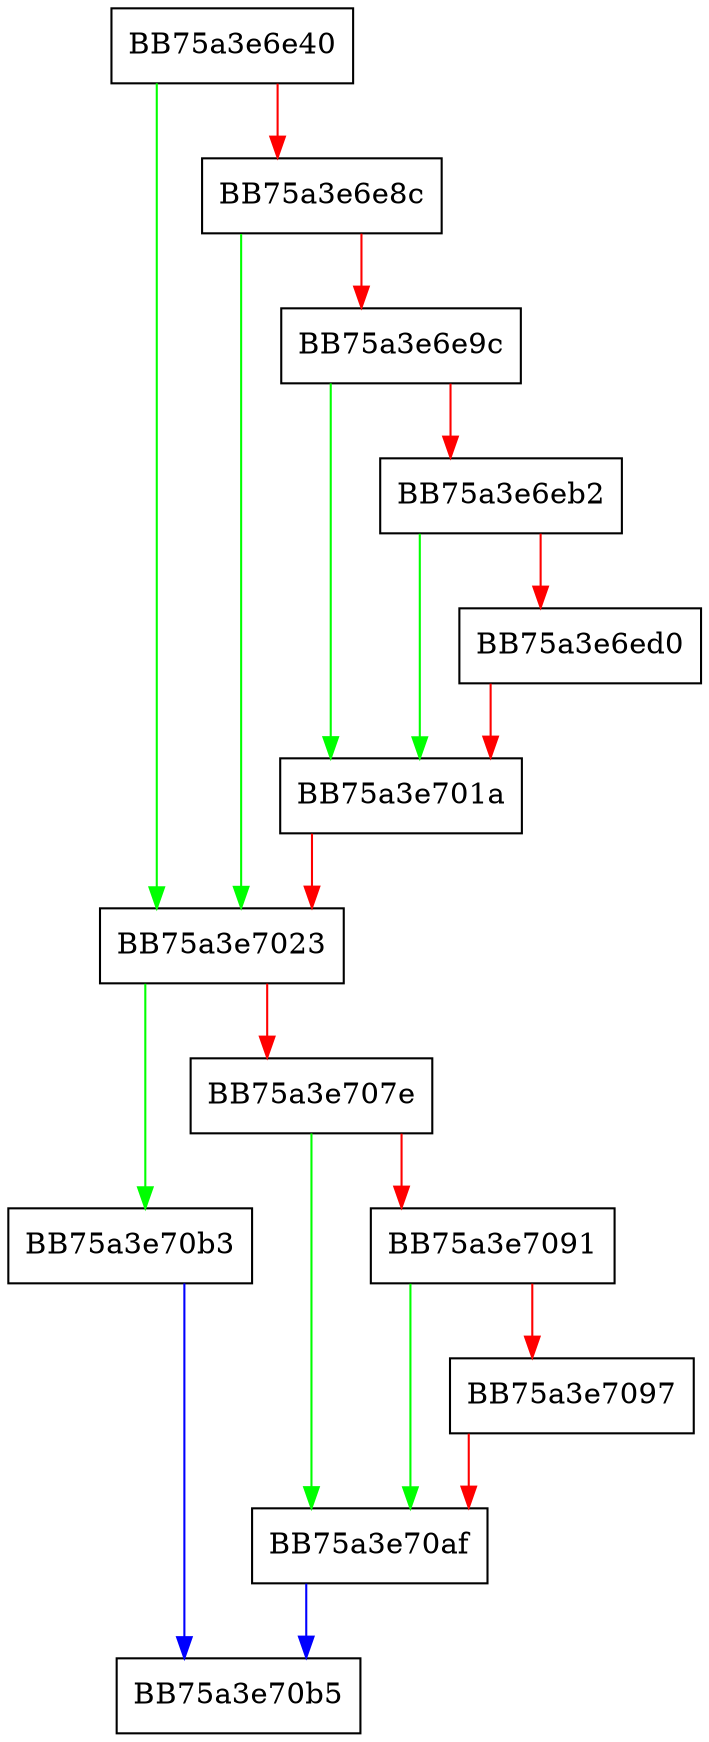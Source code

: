 digraph SynchronousUpdate {
  node [shape="box"];
  graph [splines=ortho];
  BB75a3e6e40 -> BB75a3e7023 [color="green"];
  BB75a3e6e40 -> BB75a3e6e8c [color="red"];
  BB75a3e6e8c -> BB75a3e7023 [color="green"];
  BB75a3e6e8c -> BB75a3e6e9c [color="red"];
  BB75a3e6e9c -> BB75a3e701a [color="green"];
  BB75a3e6e9c -> BB75a3e6eb2 [color="red"];
  BB75a3e6eb2 -> BB75a3e701a [color="green"];
  BB75a3e6eb2 -> BB75a3e6ed0 [color="red"];
  BB75a3e6ed0 -> BB75a3e701a [color="red"];
  BB75a3e701a -> BB75a3e7023 [color="red"];
  BB75a3e7023 -> BB75a3e70b3 [color="green"];
  BB75a3e7023 -> BB75a3e707e [color="red"];
  BB75a3e707e -> BB75a3e70af [color="green"];
  BB75a3e707e -> BB75a3e7091 [color="red"];
  BB75a3e7091 -> BB75a3e70af [color="green"];
  BB75a3e7091 -> BB75a3e7097 [color="red"];
  BB75a3e7097 -> BB75a3e70af [color="red"];
  BB75a3e70af -> BB75a3e70b5 [color="blue"];
  BB75a3e70b3 -> BB75a3e70b5 [color="blue"];
}